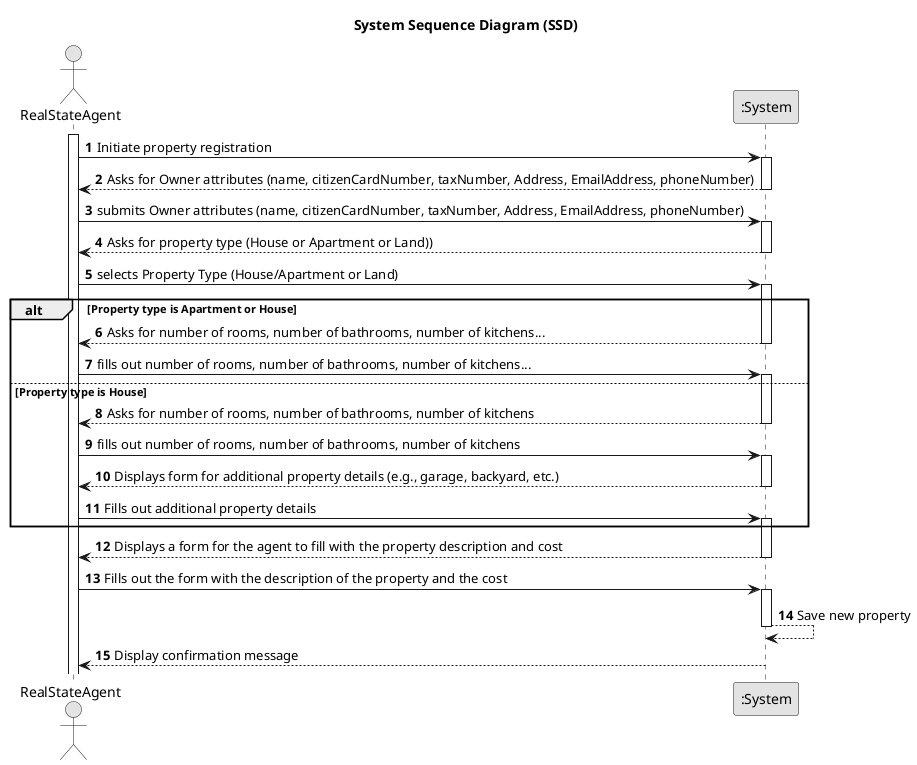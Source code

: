 @startuml
skinparam monochrome true
skinparam packageStyle rectangle
skinparam shadowing false

title System Sequence Diagram (SSD)

autonumber
actor "RealStateAgent" as User
participant ":System" as System

activate User

User -> System : Initiate property registration
activate System

System --> User : Asks for Owner attributes (name, citizenCardNumber, taxNumber, Address, EmailAddress, phoneNumber)
deactivate System

User -> System : submits Owner attributes (name, citizenCardNumber, taxNumber, Address, EmailAddress, phoneNumber)
activate System

System --> User : Asks for property type (House or Apartment or Land))
deactivate System

User -> System : selects Property Type (House/Apartment or Land)
activate System

alt Property type is Apartment or House

    System --> User : Asks for number of rooms, number of bathrooms, number of kitchens...
    deactivate System

    User -> System : fills out number of rooms, number of bathrooms, number of kitchens...
    activate System

    else Property type is House

        System --> User : Asks for number of rooms, number of bathrooms, number of kitchens
        deactivate System

        User -> System : fills out number of rooms, number of bathrooms, number of kitchens
        activate System

        System --> User : Displays form for additional property details (e.g., garage, backyard, etc.)
        deactivate System

        User -> System : Fills out additional property details
        activate System

end

System --> User : Displays a form for the agent to fill with the property description and cost
deactivate System

User -> System : Fills out the form with the description of the property and the cost
activate System

System --> System: Save new property
deactivate System

System --> User: Display confirmation message
deactivate System
@enduml